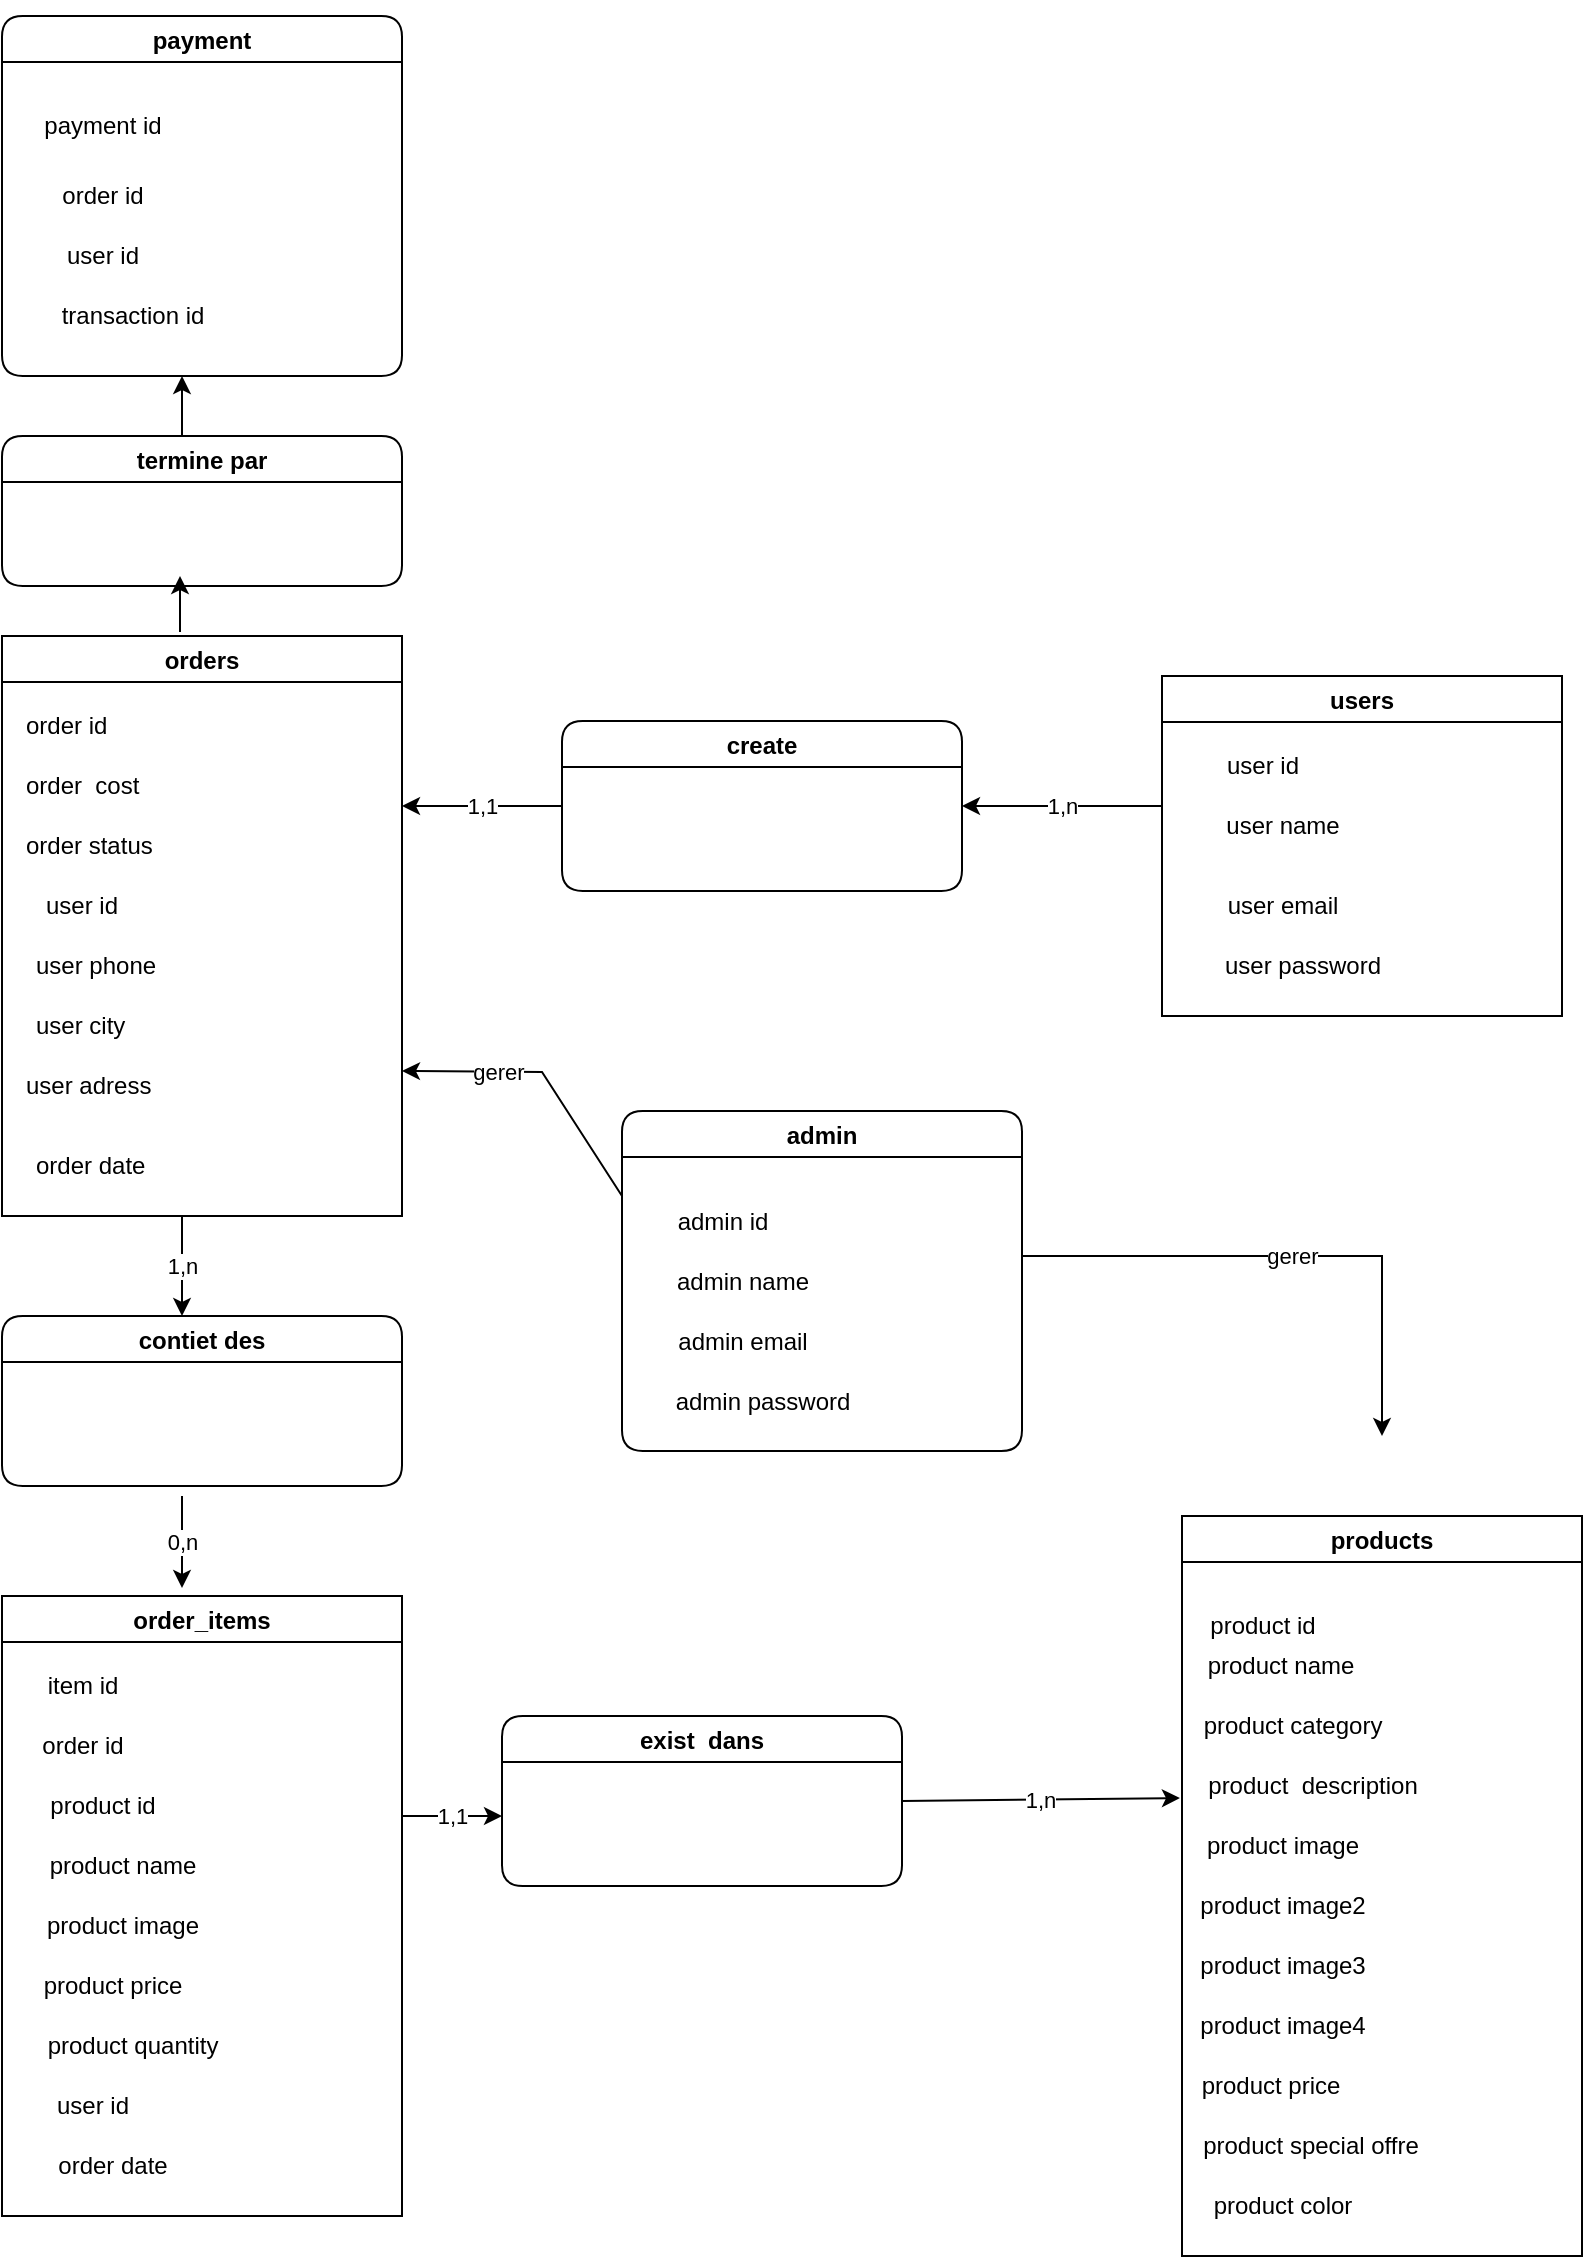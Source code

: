 <mxfile version="20.2.7" type="device"><diagram id="6xGfuGqA17qAjuPPY7om" name="Page-1"><mxGraphModel dx="1662" dy="1955" grid="1" gridSize="10" guides="1" tooltips="1" connect="1" arrows="1" fold="1" page="1" pageScale="1" pageWidth="827" pageHeight="1169" math="0" shadow="0"><root><mxCell id="0"/><mxCell id="1" parent="0"/><mxCell id="nVLDvUirheQ-77kDiCFB-1" value="users" style="swimlane;" vertex="1" parent="1"><mxGeometry x="650" y="100" width="200" height="170" as="geometry"/></mxCell><mxCell id="nVLDvUirheQ-77kDiCFB-2" value="user id" style="text;html=1;align=center;verticalAlign=middle;resizable=0;points=[];autosize=1;strokeColor=none;fillColor=none;" vertex="1" parent="nVLDvUirheQ-77kDiCFB-1"><mxGeometry x="20" y="30" width="60" height="30" as="geometry"/></mxCell><mxCell id="nVLDvUirheQ-77kDiCFB-3" value="user name" style="text;html=1;align=center;verticalAlign=middle;resizable=0;points=[];autosize=1;strokeColor=none;fillColor=none;" vertex="1" parent="nVLDvUirheQ-77kDiCFB-1"><mxGeometry x="20" y="60" width="80" height="30" as="geometry"/></mxCell><mxCell id="nVLDvUirheQ-77kDiCFB-5" value="user password" style="text;html=1;align=center;verticalAlign=middle;resizable=0;points=[];autosize=1;strokeColor=none;fillColor=none;" vertex="1" parent="nVLDvUirheQ-77kDiCFB-1"><mxGeometry x="20" y="130" width="100" height="30" as="geometry"/></mxCell><mxCell id="nVLDvUirheQ-77kDiCFB-4" value="user email" style="text;html=1;align=center;verticalAlign=middle;resizable=0;points=[];autosize=1;strokeColor=none;fillColor=none;" vertex="1" parent="nVLDvUirheQ-77kDiCFB-1"><mxGeometry x="20" y="100" width="80" height="30" as="geometry"/></mxCell><mxCell id="nVLDvUirheQ-77kDiCFB-6" value="orders" style="swimlane;" vertex="1" parent="1"><mxGeometry x="70" y="80" width="200" height="290" as="geometry"/></mxCell><mxCell id="nVLDvUirheQ-77kDiCFB-8" value="order&amp;nbsp; cost" style="text;html=1;align=left;verticalAlign=middle;resizable=0;points=[];autosize=1;strokeColor=none;fillColor=none;" vertex="1" parent="nVLDvUirheQ-77kDiCFB-6"><mxGeometry x="10" y="60" width="80" height="30" as="geometry"/></mxCell><mxCell id="nVLDvUirheQ-77kDiCFB-7" value="order id" style="text;html=1;align=left;verticalAlign=middle;resizable=0;points=[];autosize=1;strokeColor=none;fillColor=none;" vertex="1" parent="nVLDvUirheQ-77kDiCFB-6"><mxGeometry x="10" y="30" width="60" height="30" as="geometry"/></mxCell><mxCell id="nVLDvUirheQ-77kDiCFB-10" value="order status" style="text;html=1;align=left;verticalAlign=middle;resizable=0;points=[];autosize=1;strokeColor=none;fillColor=none;" vertex="1" parent="nVLDvUirheQ-77kDiCFB-6"><mxGeometry x="10" y="90" width="90" height="30" as="geometry"/></mxCell><mxCell id="nVLDvUirheQ-77kDiCFB-11" value="user id&amp;nbsp;" style="text;html=1;align=left;verticalAlign=middle;resizable=0;points=[];autosize=1;strokeColor=none;fillColor=none;" vertex="1" parent="nVLDvUirheQ-77kDiCFB-6"><mxGeometry x="20" y="120" width="60" height="30" as="geometry"/></mxCell><mxCell id="nVLDvUirheQ-77kDiCFB-12" value="user phone" style="text;html=1;align=left;verticalAlign=middle;resizable=0;points=[];autosize=1;strokeColor=none;fillColor=none;" vertex="1" parent="nVLDvUirheQ-77kDiCFB-6"><mxGeometry x="15" y="150" width="80" height="30" as="geometry"/></mxCell><mxCell id="nVLDvUirheQ-77kDiCFB-13" value="user city" style="text;html=1;align=left;verticalAlign=middle;resizable=0;points=[];autosize=1;strokeColor=none;fillColor=none;" vertex="1" parent="nVLDvUirheQ-77kDiCFB-6"><mxGeometry x="15" y="180" width="70" height="30" as="geometry"/></mxCell><mxCell id="nVLDvUirheQ-77kDiCFB-14" value="user adress" style="text;html=1;align=left;verticalAlign=middle;resizable=0;points=[];autosize=1;strokeColor=none;fillColor=none;" vertex="1" parent="nVLDvUirheQ-77kDiCFB-6"><mxGeometry x="10" y="210" width="90" height="30" as="geometry"/></mxCell><mxCell id="nVLDvUirheQ-77kDiCFB-15" value="order date" style="text;html=1;align=left;verticalAlign=middle;resizable=0;points=[];autosize=1;strokeColor=none;fillColor=none;" vertex="1" parent="nVLDvUirheQ-77kDiCFB-6"><mxGeometry x="15" y="250" width="80" height="30" as="geometry"/></mxCell><mxCell id="nVLDvUirheQ-77kDiCFB-16" value="order_items" style="swimlane;" vertex="1" parent="1"><mxGeometry x="70" y="560" width="200" height="310" as="geometry"/></mxCell><mxCell id="nVLDvUirheQ-77kDiCFB-17" value="order id" style="text;html=1;align=center;verticalAlign=middle;resizable=0;points=[];autosize=1;strokeColor=none;fillColor=none;" vertex="1" parent="nVLDvUirheQ-77kDiCFB-16"><mxGeometry x="10" y="60" width="60" height="30" as="geometry"/></mxCell><mxCell id="nVLDvUirheQ-77kDiCFB-18" value="item id" style="text;html=1;align=center;verticalAlign=middle;resizable=0;points=[];autosize=1;strokeColor=none;fillColor=none;" vertex="1" parent="nVLDvUirheQ-77kDiCFB-16"><mxGeometry x="10" y="30" width="60" height="30" as="geometry"/></mxCell><mxCell id="nVLDvUirheQ-77kDiCFB-19" value="product id" style="text;html=1;align=center;verticalAlign=middle;resizable=0;points=[];autosize=1;strokeColor=none;fillColor=none;" vertex="1" parent="nVLDvUirheQ-77kDiCFB-16"><mxGeometry x="10" y="90" width="80" height="30" as="geometry"/></mxCell><mxCell id="nVLDvUirheQ-77kDiCFB-20" value="product name" style="text;html=1;align=center;verticalAlign=middle;resizable=0;points=[];autosize=1;strokeColor=none;fillColor=none;" vertex="1" parent="nVLDvUirheQ-77kDiCFB-16"><mxGeometry x="10" y="120" width="100" height="30" as="geometry"/></mxCell><mxCell id="nVLDvUirheQ-77kDiCFB-21" value="product image" style="text;html=1;align=center;verticalAlign=middle;resizable=0;points=[];autosize=1;strokeColor=none;fillColor=none;" vertex="1" parent="nVLDvUirheQ-77kDiCFB-16"><mxGeometry x="10" y="150" width="100" height="30" as="geometry"/></mxCell><mxCell id="nVLDvUirheQ-77kDiCFB-22" value="product price" style="text;html=1;align=center;verticalAlign=middle;resizable=0;points=[];autosize=1;strokeColor=none;fillColor=none;" vertex="1" parent="nVLDvUirheQ-77kDiCFB-16"><mxGeometry x="10" y="180" width="90" height="30" as="geometry"/></mxCell><mxCell id="nVLDvUirheQ-77kDiCFB-23" value="product quantity" style="text;html=1;align=center;verticalAlign=middle;resizable=0;points=[];autosize=1;strokeColor=none;fillColor=none;" vertex="1" parent="nVLDvUirheQ-77kDiCFB-16"><mxGeometry x="10" y="210" width="110" height="30" as="geometry"/></mxCell><mxCell id="nVLDvUirheQ-77kDiCFB-24" value="user id" style="text;html=1;align=center;verticalAlign=middle;resizable=0;points=[];autosize=1;strokeColor=none;fillColor=none;" vertex="1" parent="nVLDvUirheQ-77kDiCFB-16"><mxGeometry x="15" y="240" width="60" height="30" as="geometry"/></mxCell><mxCell id="nVLDvUirheQ-77kDiCFB-25" value="order date" style="text;html=1;align=center;verticalAlign=middle;resizable=0;points=[];autosize=1;strokeColor=none;fillColor=none;" vertex="1" parent="nVLDvUirheQ-77kDiCFB-16"><mxGeometry x="15" y="270" width="80" height="30" as="geometry"/></mxCell><mxCell id="nVLDvUirheQ-77kDiCFB-26" value="products" style="swimlane;" vertex="1" parent="1"><mxGeometry x="660" y="520" width="200" height="370" as="geometry"/></mxCell><mxCell id="nVLDvUirheQ-77kDiCFB-27" value="product id" style="text;html=1;align=center;verticalAlign=middle;resizable=0;points=[];autosize=1;strokeColor=none;fillColor=none;" vertex="1" parent="nVLDvUirheQ-77kDiCFB-26"><mxGeometry y="40" width="80" height="30" as="geometry"/></mxCell><mxCell id="nVLDvUirheQ-77kDiCFB-29" value="product category" style="text;html=1;align=center;verticalAlign=middle;resizable=0;points=[];autosize=1;strokeColor=none;fillColor=none;" vertex="1" parent="nVLDvUirheQ-77kDiCFB-26"><mxGeometry y="90" width="110" height="30" as="geometry"/></mxCell><mxCell id="nVLDvUirheQ-77kDiCFB-30" value="product&amp;nbsp; description" style="text;html=1;align=center;verticalAlign=middle;resizable=0;points=[];autosize=1;strokeColor=none;fillColor=none;" vertex="1" parent="nVLDvUirheQ-77kDiCFB-26"><mxGeometry y="120" width="130" height="30" as="geometry"/></mxCell><mxCell id="nVLDvUirheQ-77kDiCFB-31" value="product image" style="text;html=1;align=center;verticalAlign=middle;resizable=0;points=[];autosize=1;strokeColor=none;fillColor=none;" vertex="1" parent="nVLDvUirheQ-77kDiCFB-26"><mxGeometry y="150" width="100" height="30" as="geometry"/></mxCell><mxCell id="nVLDvUirheQ-77kDiCFB-34" value="product image4" style="text;html=1;align=center;verticalAlign=middle;resizable=0;points=[];autosize=1;strokeColor=none;fillColor=none;" vertex="1" parent="nVLDvUirheQ-77kDiCFB-26"><mxGeometry x="-5" y="240" width="110" height="30" as="geometry"/></mxCell><mxCell id="nVLDvUirheQ-77kDiCFB-33" value="product image3" style="text;html=1;align=center;verticalAlign=middle;resizable=0;points=[];autosize=1;strokeColor=none;fillColor=none;" vertex="1" parent="nVLDvUirheQ-77kDiCFB-26"><mxGeometry x="-5" y="210" width="110" height="30" as="geometry"/></mxCell><mxCell id="nVLDvUirheQ-77kDiCFB-32" value="product image2" style="text;html=1;align=center;verticalAlign=middle;resizable=0;points=[];autosize=1;strokeColor=none;fillColor=none;" vertex="1" parent="nVLDvUirheQ-77kDiCFB-26"><mxGeometry x="-5" y="180" width="110" height="30" as="geometry"/></mxCell><mxCell id="nVLDvUirheQ-77kDiCFB-35" value="product price" style="text;html=1;align=center;verticalAlign=middle;resizable=0;points=[];autosize=1;strokeColor=none;fillColor=none;" vertex="1" parent="nVLDvUirheQ-77kDiCFB-26"><mxGeometry x="-1" y="270" width="90" height="30" as="geometry"/></mxCell><mxCell id="nVLDvUirheQ-77kDiCFB-36" value="product special offre" style="text;html=1;align=center;verticalAlign=middle;resizable=0;points=[];autosize=1;strokeColor=none;fillColor=none;" vertex="1" parent="nVLDvUirheQ-77kDiCFB-26"><mxGeometry x="-1" y="300" width="130" height="30" as="geometry"/></mxCell><mxCell id="nVLDvUirheQ-77kDiCFB-37" value="product color" style="text;html=1;align=center;verticalAlign=middle;resizable=0;points=[];autosize=1;strokeColor=none;fillColor=none;" vertex="1" parent="nVLDvUirheQ-77kDiCFB-26"><mxGeometry x="5" y="330" width="90" height="30" as="geometry"/></mxCell><mxCell id="nVLDvUirheQ-77kDiCFB-28" value="product name" style="text;html=1;align=center;verticalAlign=middle;resizable=0;points=[];autosize=1;strokeColor=none;fillColor=none;" vertex="1" parent="nVLDvUirheQ-77kDiCFB-26"><mxGeometry x="-1" y="60" width="100" height="30" as="geometry"/></mxCell><mxCell id="nVLDvUirheQ-77kDiCFB-38" value="create" style="swimlane;rounded=1;" vertex="1" parent="1"><mxGeometry x="350" y="122.5" width="200" height="85" as="geometry"/></mxCell><mxCell id="nVLDvUirheQ-77kDiCFB-40" value="1,n" style="endArrow=classic;html=1;rounded=0;entryX=1;entryY=0.5;entryDx=0;entryDy=0;" edge="1" parent="1" target="nVLDvUirheQ-77kDiCFB-38"><mxGeometry width="50" height="50" relative="1" as="geometry"><mxPoint x="650" y="165" as="sourcePoint"/><mxPoint x="320" y="350" as="targetPoint"/><Array as="points"/></mxGeometry></mxCell><mxCell id="nVLDvUirheQ-77kDiCFB-41" value="1,1" style="endArrow=classic;html=1;rounded=0;exitX=0;exitY=0.5;exitDx=0;exitDy=0;" edge="1" parent="1" source="nVLDvUirheQ-77kDiCFB-38"><mxGeometry width="50" height="50" relative="1" as="geometry"><mxPoint x="270" y="400" as="sourcePoint"/><mxPoint x="270" y="165" as="targetPoint"/></mxGeometry></mxCell><mxCell id="nVLDvUirheQ-77kDiCFB-42" value="contiet des" style="swimlane;rounded=1;" vertex="1" parent="1"><mxGeometry x="70" y="420" width="200" height="85" as="geometry"/></mxCell><mxCell id="nVLDvUirheQ-77kDiCFB-43" value="1,n" style="endArrow=classic;html=1;rounded=0;entryX=0.45;entryY=0;entryDx=0;entryDy=0;entryPerimeter=0;" edge="1" parent="1" target="nVLDvUirheQ-77kDiCFB-42"><mxGeometry width="50" height="50" relative="1" as="geometry"><mxPoint x="160" y="370" as="sourcePoint"/><mxPoint x="320" y="450" as="targetPoint"/></mxGeometry></mxCell><mxCell id="nVLDvUirheQ-77kDiCFB-44" value="0,n" style="endArrow=classic;html=1;rounded=0;entryX=0.45;entryY=-0.013;entryDx=0;entryDy=0;entryPerimeter=0;" edge="1" parent="1" target="nVLDvUirheQ-77kDiCFB-16"><mxGeometry width="50" height="50" relative="1" as="geometry"><mxPoint x="160" y="510" as="sourcePoint"/><mxPoint x="320" y="450" as="targetPoint"/></mxGeometry></mxCell><mxCell id="nVLDvUirheQ-77kDiCFB-45" value="exist  dans" style="swimlane;rounded=1;" vertex="1" parent="1"><mxGeometry x="320" y="620" width="200" height="85" as="geometry"/></mxCell><mxCell id="nVLDvUirheQ-77kDiCFB-46" value="1,1" style="endArrow=classic;html=1;rounded=0;" edge="1" parent="1"><mxGeometry width="50" height="50" relative="1" as="geometry"><mxPoint x="270" y="670" as="sourcePoint"/><mxPoint x="320" y="670" as="targetPoint"/></mxGeometry></mxCell><mxCell id="nVLDvUirheQ-77kDiCFB-47" value="1,n" style="endArrow=classic;html=1;rounded=0;exitX=1;exitY=0.5;exitDx=0;exitDy=0;entryX=-0.008;entryY=0.7;entryDx=0;entryDy=0;entryPerimeter=0;" edge="1" parent="1" source="nVLDvUirheQ-77kDiCFB-45" target="nVLDvUirheQ-77kDiCFB-30"><mxGeometry width="50" height="50" relative="1" as="geometry"><mxPoint x="270" y="640" as="sourcePoint"/><mxPoint x="580" y="660" as="targetPoint"/></mxGeometry></mxCell><mxCell id="nVLDvUirheQ-77kDiCFB-65" style="edgeStyle=orthogonalEdgeStyle;rounded=0;orthogonalLoop=1;jettySize=auto;html=1;exitX=0.5;exitY=0;exitDx=0;exitDy=0;startArrow=none;startFill=0;" edge="1" parent="1" source="nVLDvUirheQ-77kDiCFB-48"><mxGeometry relative="1" as="geometry"><mxPoint x="170" y="-220" as="targetPoint"/></mxGeometry></mxCell><mxCell id="nVLDvUirheQ-77kDiCFB-48" value="payment" style="swimlane;rounded=1;" vertex="1" parent="1"><mxGeometry x="70" y="-230" width="200" height="180" as="geometry"/></mxCell><mxCell id="nVLDvUirheQ-77kDiCFB-53" value="payment id" style="text;html=1;align=center;verticalAlign=middle;resizable=0;points=[];autosize=1;strokeColor=none;fillColor=none;" vertex="1" parent="nVLDvUirheQ-77kDiCFB-48"><mxGeometry x="10" y="40" width="80" height="30" as="geometry"/></mxCell><mxCell id="nVLDvUirheQ-77kDiCFB-54" value="order id" style="text;html=1;align=center;verticalAlign=middle;resizable=0;points=[];autosize=1;strokeColor=none;fillColor=none;" vertex="1" parent="nVLDvUirheQ-77kDiCFB-48"><mxGeometry x="20" y="75" width="60" height="30" as="geometry"/></mxCell><mxCell id="nVLDvUirheQ-77kDiCFB-55" value="user id" style="text;html=1;align=center;verticalAlign=middle;resizable=0;points=[];autosize=1;strokeColor=none;fillColor=none;" vertex="1" parent="nVLDvUirheQ-77kDiCFB-48"><mxGeometry x="20" y="105" width="60" height="30" as="geometry"/></mxCell><mxCell id="nVLDvUirheQ-77kDiCFB-56" value="transaction id" style="text;html=1;align=center;verticalAlign=middle;resizable=0;points=[];autosize=1;strokeColor=none;fillColor=none;" vertex="1" parent="nVLDvUirheQ-77kDiCFB-48"><mxGeometry x="20" y="135" width="90" height="30" as="geometry"/></mxCell><mxCell id="nVLDvUirheQ-77kDiCFB-49" value="termine par" style="swimlane;rounded=1;" vertex="1" parent="1"><mxGeometry x="70" y="-20" width="200" height="75" as="geometry"/></mxCell><mxCell id="nVLDvUirheQ-77kDiCFB-57" value="admin" style="swimlane;rounded=1;" vertex="1" parent="1"><mxGeometry x="380" y="317.5" width="200" height="170" as="geometry"/></mxCell><mxCell id="nVLDvUirheQ-77kDiCFB-58" value="admin id" style="text;html=1;align=center;verticalAlign=middle;resizable=0;points=[];autosize=1;strokeColor=none;fillColor=none;" vertex="1" parent="nVLDvUirheQ-77kDiCFB-57"><mxGeometry x="15" y="40" width="70" height="30" as="geometry"/></mxCell><mxCell id="nVLDvUirheQ-77kDiCFB-59" value="admin name" style="text;html=1;align=center;verticalAlign=middle;resizable=0;points=[];autosize=1;strokeColor=none;fillColor=none;" vertex="1" parent="nVLDvUirheQ-77kDiCFB-57"><mxGeometry x="15" y="70" width="90" height="30" as="geometry"/></mxCell><mxCell id="nVLDvUirheQ-77kDiCFB-60" value="admin email" style="text;html=1;align=center;verticalAlign=middle;resizable=0;points=[];autosize=1;strokeColor=none;fillColor=none;" vertex="1" parent="nVLDvUirheQ-77kDiCFB-57"><mxGeometry x="15" y="100" width="90" height="30" as="geometry"/></mxCell><mxCell id="nVLDvUirheQ-77kDiCFB-61" value="admin password" style="text;html=1;align=center;verticalAlign=middle;resizable=0;points=[];autosize=1;strokeColor=none;fillColor=none;" vertex="1" parent="nVLDvUirheQ-77kDiCFB-57"><mxGeometry x="15" y="130" width="110" height="30" as="geometry"/></mxCell><mxCell id="nVLDvUirheQ-77kDiCFB-62" value="" style="endArrow=classic;html=1;rounded=0;exitX=0;exitY=0.25;exitDx=0;exitDy=0;entryX=1;entryY=0.75;entryDx=0;entryDy=0;" edge="1" parent="1" source="nVLDvUirheQ-77kDiCFB-57" target="nVLDvUirheQ-77kDiCFB-6"><mxGeometry width="50" height="50" relative="1" as="geometry"><mxPoint x="250" y="390" as="sourcePoint"/><mxPoint x="300" y="340" as="targetPoint"/><Array as="points"><mxPoint x="340" y="298"/></Array></mxGeometry></mxCell><mxCell id="nVLDvUirheQ-77kDiCFB-64" value="gerer" style="edgeLabel;html=1;align=center;verticalAlign=middle;resizable=0;points=[];" vertex="1" connectable="0" parent="nVLDvUirheQ-77kDiCFB-62"><mxGeometry x="0.332" relative="1" as="geometry"><mxPoint as="offset"/></mxGeometry></mxCell><mxCell id="nVLDvUirheQ-77kDiCFB-63" value="gerer" style="endArrow=classic;html=1;rounded=0;" edge="1" parent="1"><mxGeometry width="50" height="50" relative="1" as="geometry"><mxPoint x="580" y="390" as="sourcePoint"/><mxPoint x="760" y="480" as="targetPoint"/><Array as="points"><mxPoint x="760" y="390"/></Array></mxGeometry></mxCell><mxCell id="nVLDvUirheQ-77kDiCFB-66" value="" style="endArrow=classic;html=1;rounded=0;exitX=0.445;exitY=-0.007;exitDx=0;exitDy=0;exitPerimeter=0;" edge="1" parent="1" source="nVLDvUirheQ-77kDiCFB-6"><mxGeometry width="50" height="50" relative="1" as="geometry"><mxPoint x="410" y="120" as="sourcePoint"/><mxPoint x="159" y="50" as="targetPoint"/></mxGeometry></mxCell><mxCell id="nVLDvUirheQ-77kDiCFB-67" value="" style="endArrow=classic;html=1;rounded=0;" edge="1" parent="1"><mxGeometry width="50" height="50" relative="1" as="geometry"><mxPoint x="160" y="-20" as="sourcePoint"/><mxPoint x="160" y="-50" as="targetPoint"/></mxGeometry></mxCell></root></mxGraphModel></diagram></mxfile>